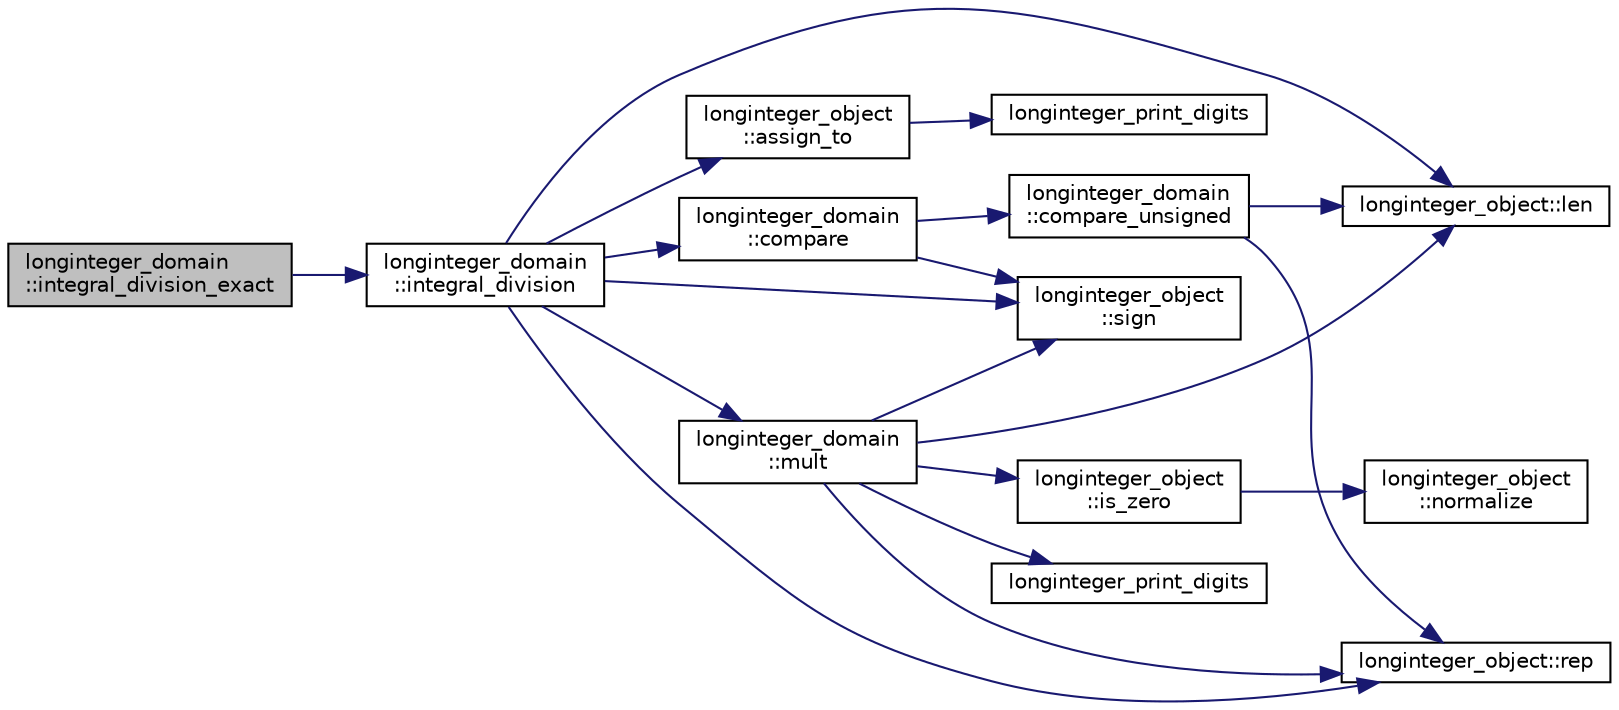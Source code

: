 digraph "longinteger_domain::integral_division_exact"
{
  edge [fontname="Helvetica",fontsize="10",labelfontname="Helvetica",labelfontsize="10"];
  node [fontname="Helvetica",fontsize="10",shape=record];
  rankdir="LR";
  Node397 [label="longinteger_domain\l::integral_division_exact",height=0.2,width=0.4,color="black", fillcolor="grey75", style="filled", fontcolor="black"];
  Node397 -> Node398 [color="midnightblue",fontsize="10",style="solid",fontname="Helvetica"];
  Node398 [label="longinteger_domain\l::integral_division",height=0.2,width=0.4,color="black", fillcolor="white", style="filled",URL="$d2/d7a/classlonginteger__domain.html#a1ecbac0518646945d9633a86844846aa"];
  Node398 -> Node399 [color="midnightblue",fontsize="10",style="solid",fontname="Helvetica"];
  Node399 [label="longinteger_object\l::sign",height=0.2,width=0.4,color="black", fillcolor="white", style="filled",URL="$dd/d7e/classlonginteger__object.html#ab69549d0bd669e44d776f14ab1a0a344"];
  Node398 -> Node400 [color="midnightblue",fontsize="10",style="solid",fontname="Helvetica"];
  Node400 [label="longinteger_domain\l::compare",height=0.2,width=0.4,color="black", fillcolor="white", style="filled",URL="$d2/d7a/classlonginteger__domain.html#a6780a80b91bf044dde737578b2e19a02"];
  Node400 -> Node399 [color="midnightblue",fontsize="10",style="solid",fontname="Helvetica"];
  Node400 -> Node401 [color="midnightblue",fontsize="10",style="solid",fontname="Helvetica"];
  Node401 [label="longinteger_domain\l::compare_unsigned",height=0.2,width=0.4,color="black", fillcolor="white", style="filled",URL="$d2/d7a/classlonginteger__domain.html#ad4328779ebda00cbf85f5bddcc1a125f"];
  Node401 -> Node402 [color="midnightblue",fontsize="10",style="solid",fontname="Helvetica"];
  Node402 [label="longinteger_object::len",height=0.2,width=0.4,color="black", fillcolor="white", style="filled",URL="$dd/d7e/classlonginteger__object.html#a0bfeae35be8a6fd44ed7f76413596ab1"];
  Node401 -> Node403 [color="midnightblue",fontsize="10",style="solid",fontname="Helvetica"];
  Node403 [label="longinteger_object::rep",height=0.2,width=0.4,color="black", fillcolor="white", style="filled",URL="$dd/d7e/classlonginteger__object.html#a3ecaf12738cc721d281c416503f241e2"];
  Node398 -> Node404 [color="midnightblue",fontsize="10",style="solid",fontname="Helvetica"];
  Node404 [label="longinteger_object\l::assign_to",height=0.2,width=0.4,color="black", fillcolor="white", style="filled",URL="$dd/d7e/classlonginteger__object.html#a891b9d0947bfce181245ab5cffe9482a"];
  Node404 -> Node405 [color="midnightblue",fontsize="10",style="solid",fontname="Helvetica"];
  Node405 [label="longinteger_print_digits",height=0.2,width=0.4,color="black", fillcolor="white", style="filled",URL="$de/dc5/algebra__and__number__theory_8h.html#ac2bac7b12f5b6440b8dad275cd7a157d"];
  Node398 -> Node406 [color="midnightblue",fontsize="10",style="solid",fontname="Helvetica"];
  Node406 [label="longinteger_domain\l::mult",height=0.2,width=0.4,color="black", fillcolor="white", style="filled",URL="$d2/d7a/classlonginteger__domain.html#add02b012364cf88ba81d81930b284c35"];
  Node406 -> Node407 [color="midnightblue",fontsize="10",style="solid",fontname="Helvetica"];
  Node407 [label="longinteger_object\l::is_zero",height=0.2,width=0.4,color="black", fillcolor="white", style="filled",URL="$dd/d7e/classlonginteger__object.html#a0946732d08e5180a00480f4c40667101"];
  Node407 -> Node408 [color="midnightblue",fontsize="10",style="solid",fontname="Helvetica"];
  Node408 [label="longinteger_object\l::normalize",height=0.2,width=0.4,color="black", fillcolor="white", style="filled",URL="$dd/d7e/classlonginteger__object.html#ae27040d862a5624e98fc9582daa889ee"];
  Node406 -> Node399 [color="midnightblue",fontsize="10",style="solid",fontname="Helvetica"];
  Node406 -> Node402 [color="midnightblue",fontsize="10",style="solid",fontname="Helvetica"];
  Node406 -> Node409 [color="midnightblue",fontsize="10",style="solid",fontname="Helvetica"];
  Node409 [label="longinteger_print_digits",height=0.2,width=0.4,color="black", fillcolor="white", style="filled",URL="$d6/d94/longinteger__domain_8_c.html#ac2bac7b12f5b6440b8dad275cd7a157d"];
  Node406 -> Node403 [color="midnightblue",fontsize="10",style="solid",fontname="Helvetica"];
  Node398 -> Node402 [color="midnightblue",fontsize="10",style="solid",fontname="Helvetica"];
  Node398 -> Node403 [color="midnightblue",fontsize="10",style="solid",fontname="Helvetica"];
}
